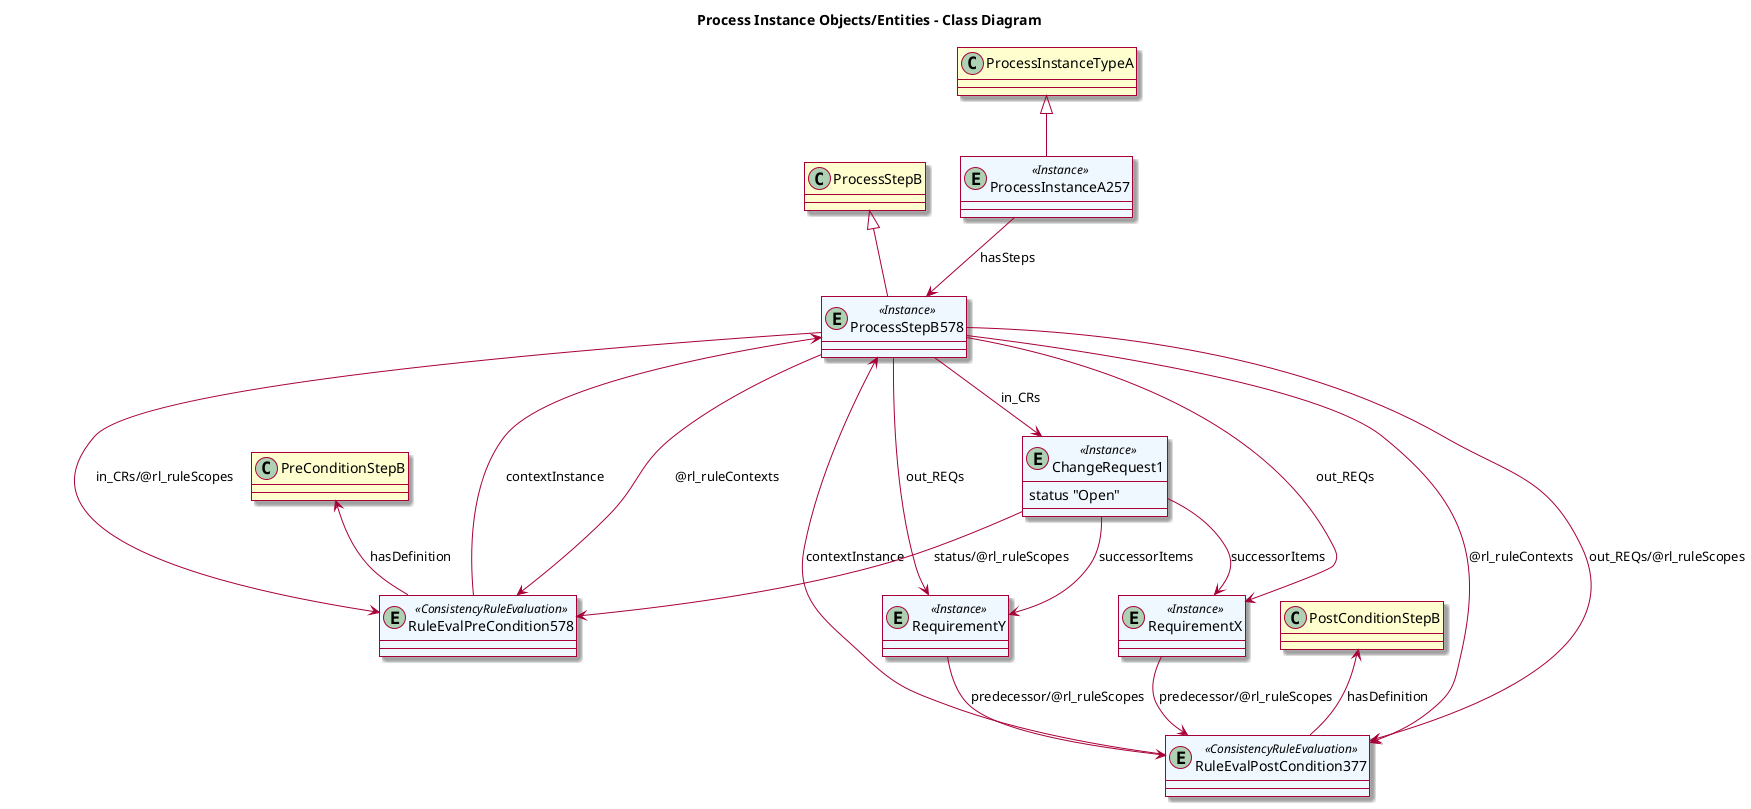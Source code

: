 @startuml

allowmixing

skin rose

title Process Instance Objects/Entities - Class Diagram


entity ProcessInstanceA257 <<Instance>> #aliceblue
ProcessInstanceA257 -up-|> "ProcessInstanceTypeA"

entity ProcessStepB578  <<Instance>> #aliceblue
ProcessStepB578 -up-|> ProcessStepB
entity RuleEvalPreCondition578 <<ConsistencyRuleEvaluation>> #aliceblue
entity RuleEvalPostCondition377 <<ConsistencyRuleEvaluation>> #aliceblue
RuleEvalPreCondition578 -up-> PreConditionStepB : hasDefinition
RuleEvalPostCondition377 -up-> PostConditionStepB : hasDefinition
RuleEvalPreCondition578 -up-> ProcessStepB578 : contextInstance
RuleEvalPostCondition377 -up-> ProcessStepB578 : contextInstance

entity ChangeRequest1 <<Instance>> #aliceblue {
	status "Open"
} 



entity RequirementX <<Instance>> #aliceblue

entity RequirementY <<Instance>> #aliceblue


ChangeRequest1 --> RequirementX : successorItems
ChangeRequest1 --> RequirementY : successorItems

ProcessInstanceA257 --> ProcessStepB578 : hasSteps
ProcessStepB578 --> ChangeRequest1 : in_CRs 
ProcessStepB578 --> RequirementX : out_REQs 
ProcessStepB578 --> RequirementY : out_REQs

ProcessStepB578 --> RuleEvalPreCondition578 : @rl_ruleContexts
ProcessStepB578 --> RuleEvalPreCondition578 : in_CRs/@rl_ruleScopes

ProcessStepB578 --> RuleEvalPostCondition377 : @rl_ruleContexts
ProcessStepB578 --> RuleEvalPostCondition377 : out_REQs/@rl_ruleScopes

ChangeRequest1 --> RuleEvalPreCondition578 : status/@rl_ruleScopes
RequirementX --> RuleEvalPostCondition377 : predecessor/@rl_ruleScopes
RequirementY --> RuleEvalPostCondition377 : predecessor/@rl_ruleScopes


@enduml